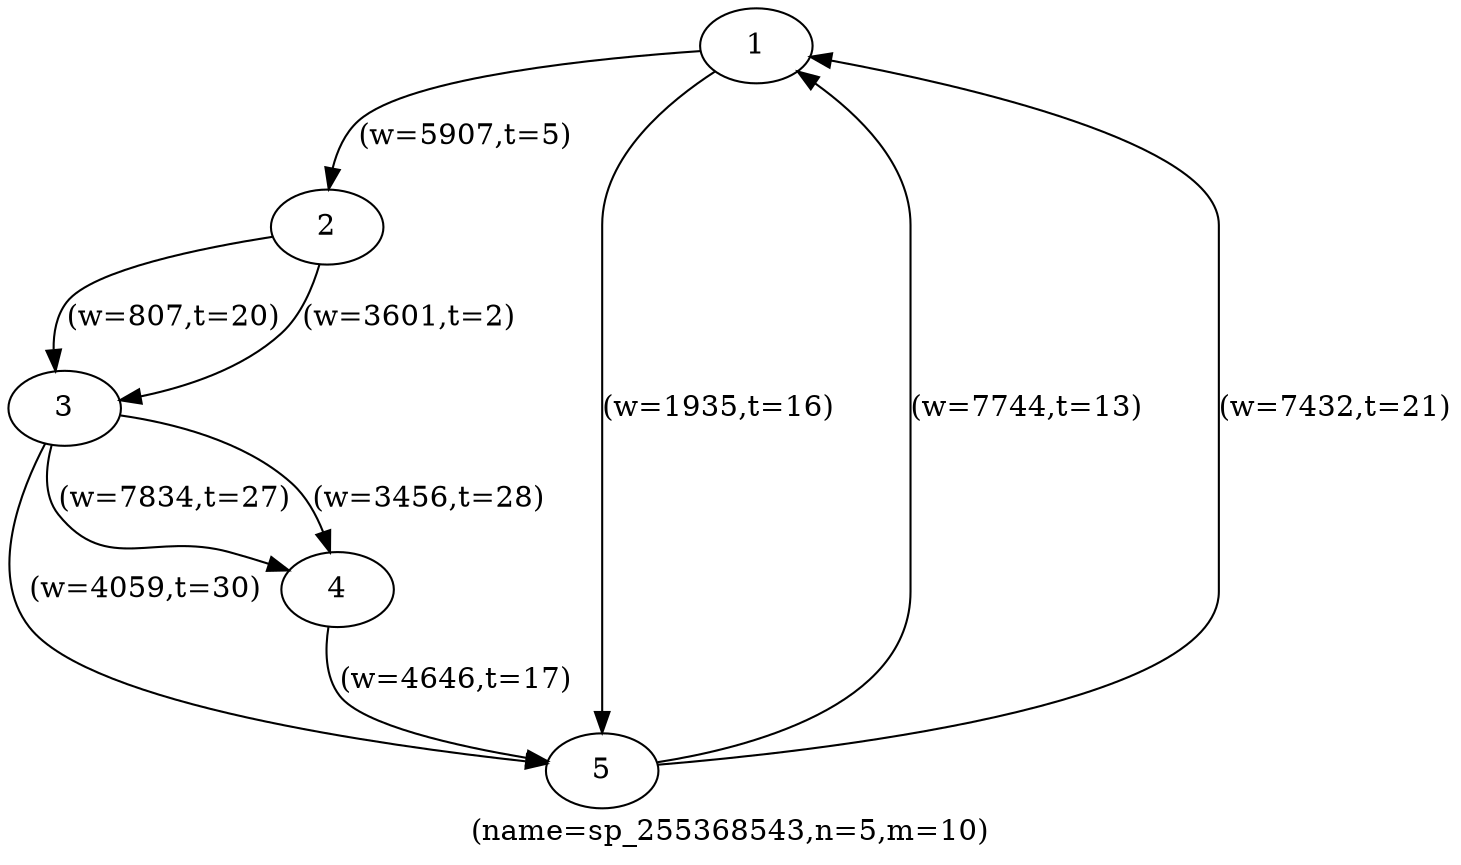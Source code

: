 digraph sp_255368543 {
label="(name=sp_255368543,n=5,m=10)";
	1 -> 2 [label="(w=5907,t=5)"];
	5 -> 1 [label="(w=7744,t=13)"];
	2 -> 3 [label="(w=807,t=20)"];
	3 -> 4 [label="(w=7834,t=27)"];
	4 -> 5 [label="(w=4646,t=17)"];
	5 -> 1 [label="(w=7432,t=21)"];
	3 -> 5 [label="(w=4059,t=30)"];
	1 -> 5 [label="(w=1935,t=16)"];
	2 -> 3 [label="(w=3601,t=2)"];
	3 -> 4 [label="(w=3456,t=28)"];
4 [label="4"];
1 [label="1"];
3 [label="3"];
2 [label="2"];
5 [label="5"];
}
